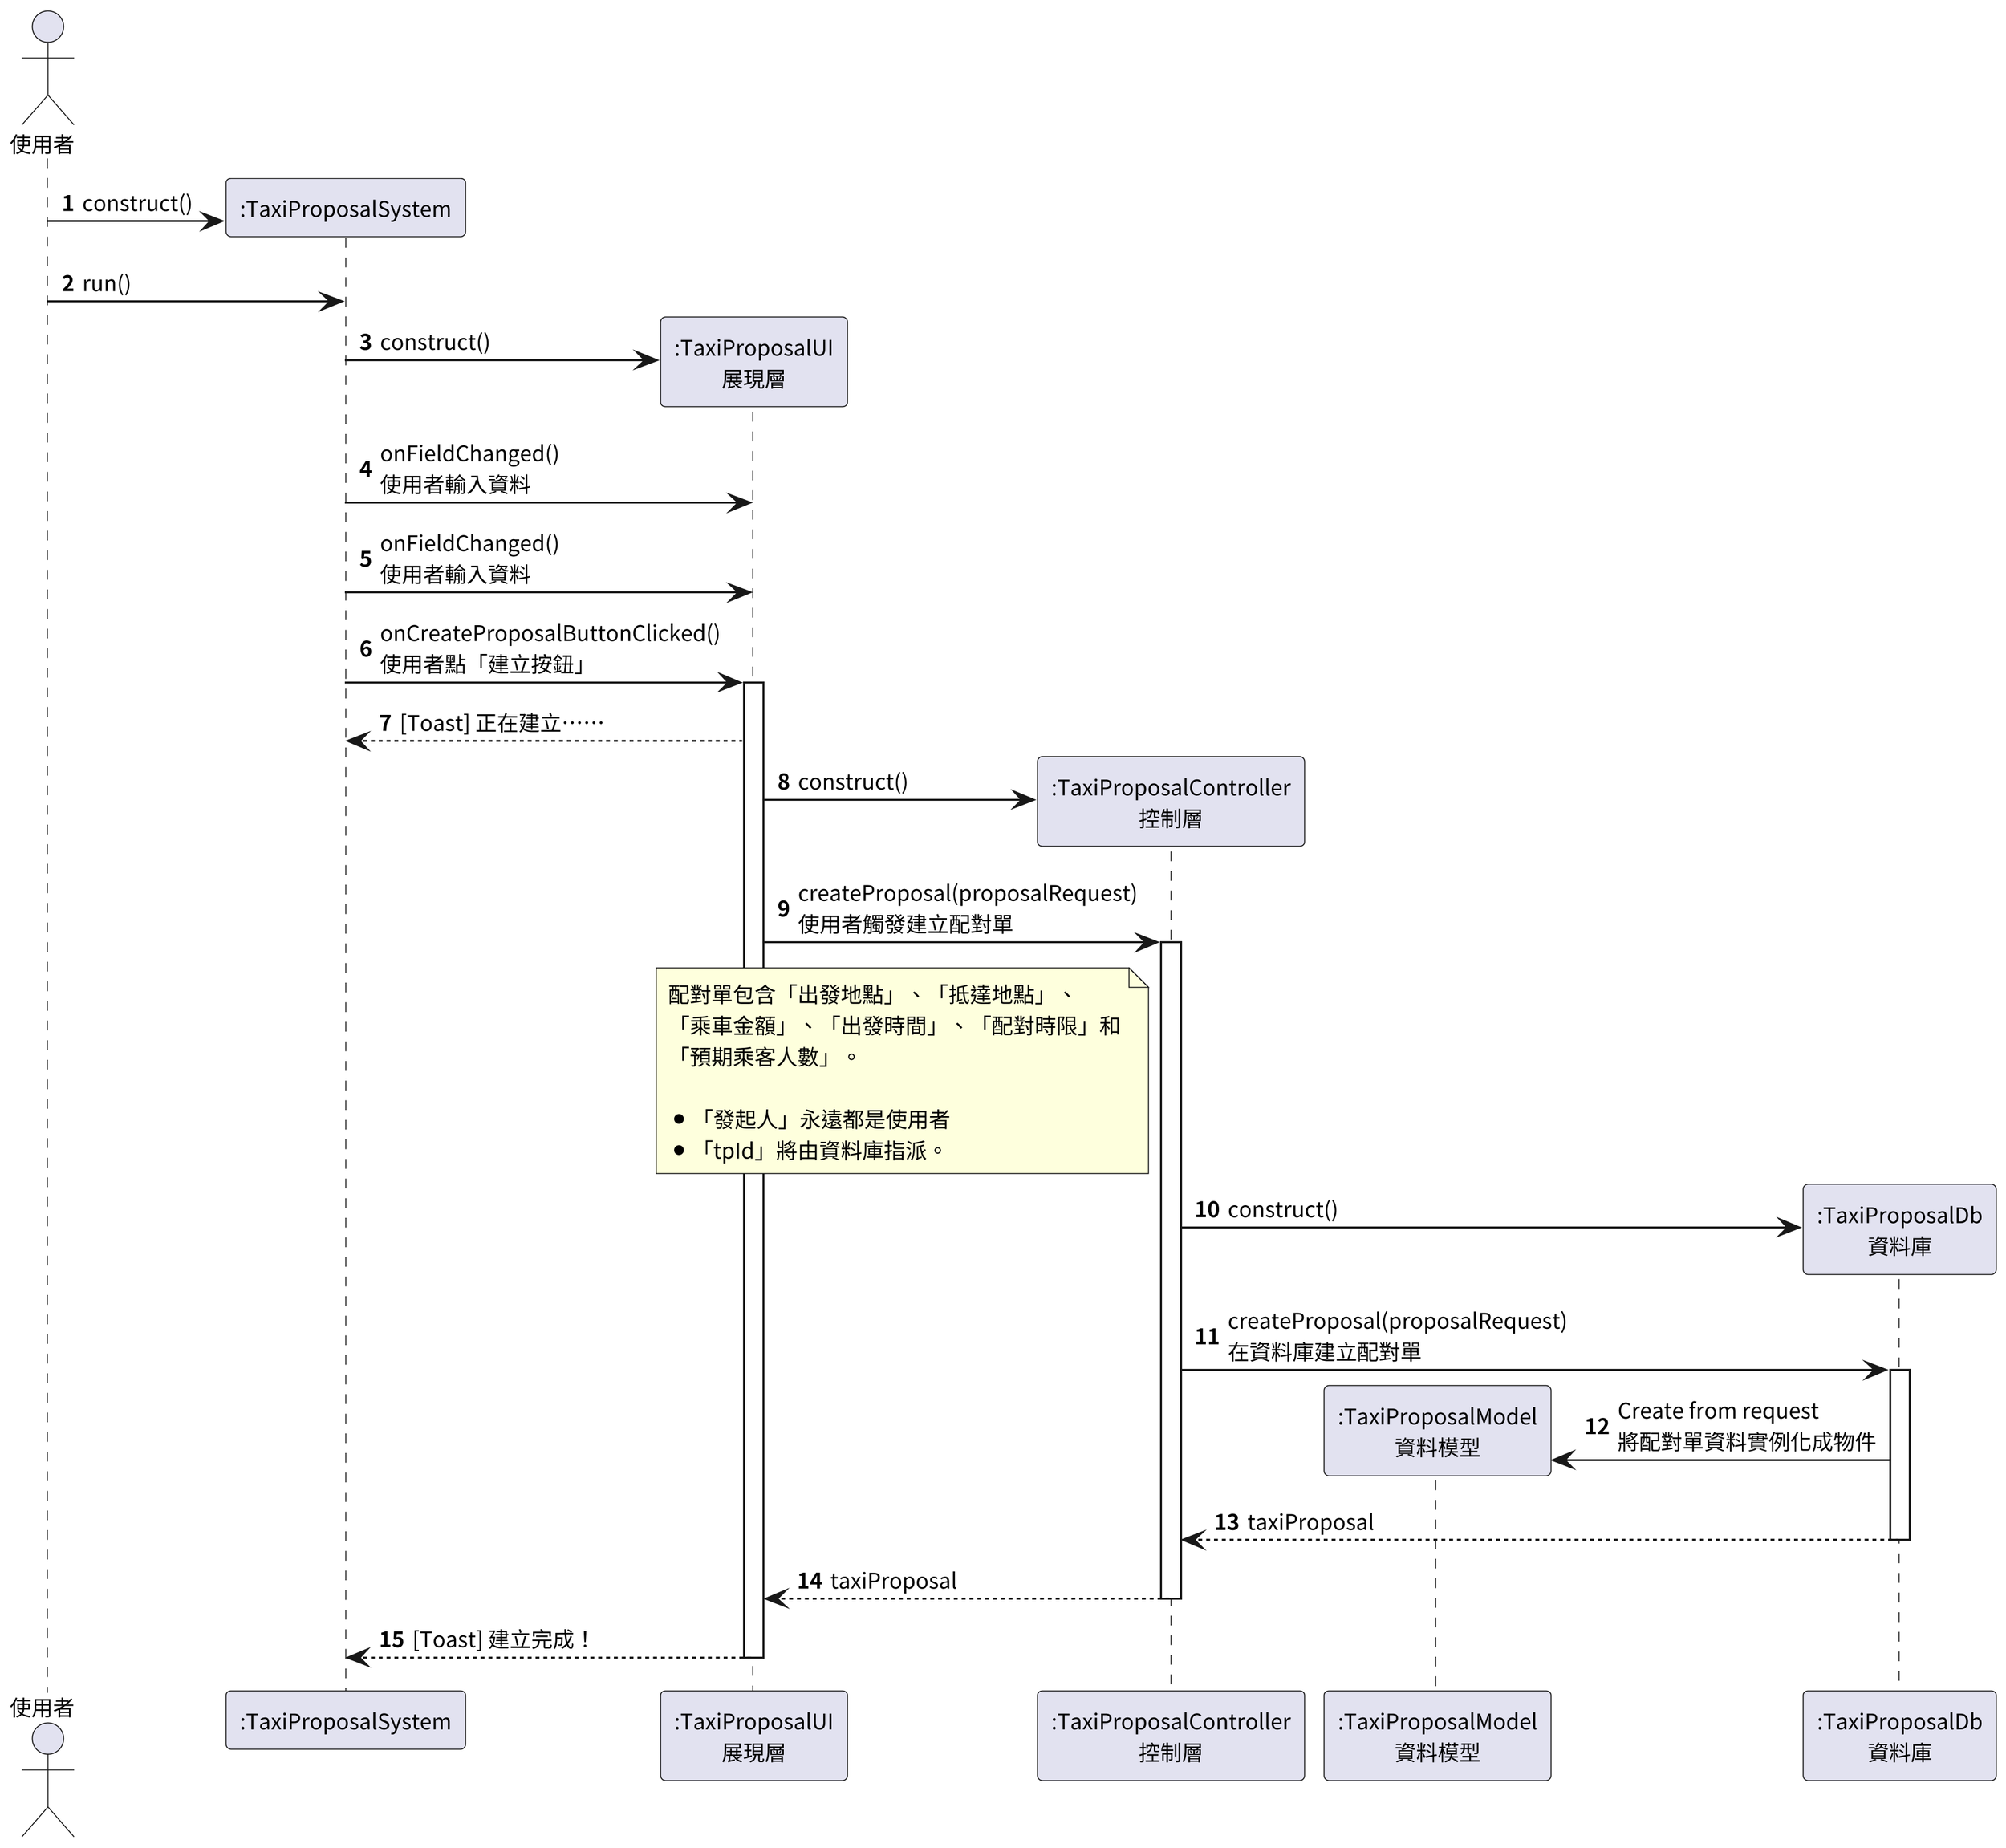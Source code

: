 @startuml TaxiProposalConstruct

autonumber
skinparam dpi 300
skinparam linetype ortho
skinparam defaultFontSize 11
skinparam defaultFontName "Noto Sans CJK TC"

actor Requester as "使用者"
participant TaxiProposalSystem as ":TaxiProposalSystem"
participant TaxiProposalUI as ":TaxiProposalUI\n展現層"
participant TaxiProposalController as ":TaxiProposalController\n控制層"
participant TaxiProposalModel as ":TaxiProposalModel\n資料模型"
participant TaxiProposalDb as ":TaxiProposalDb\n資料庫"

Requester -> TaxiProposalSystem **: construct()
Requester -> TaxiProposalSystem: run()
TaxiProposalSystem -> TaxiProposalUI **: construct()
TaxiProposalSystem -> TaxiProposalUI: onFieldChanged()\n使用者輸入資料
TaxiProposalSystem -> TaxiProposalUI: onFieldChanged()\n使用者輸入資料
TaxiProposalSystem -> TaxiProposalUI ++: onCreateProposalButtonClicked()\n使用者點「建立按鈕」
TaxiProposalSystem <-- TaxiProposalUI: [Toast] 正在建立⋯⋯

TaxiProposalUI -> TaxiProposalController **: construct()
TaxiProposalUI -> TaxiProposalController ++ : createProposal(proposalRequest)\n使用者觸發建立配對單
note left of TaxiProposalController
    配對單包含「出發地點」、「抵達地點」、
    「乘車金額」、「出發時間」、「配對時限」和
    「預期乘客人數」。

    * 「發起人」永遠都是使用者
    * 「tpId」將由資料庫指派。
end note

TaxiProposalController -> TaxiProposalDb **: construct()
TaxiProposalController -> TaxiProposalDb ++: createProposal(proposalRequest)\n在資料庫建立配對單
TaxiProposalDb -> TaxiProposalModel **: Create from request\n將配對單資料實例化成物件
return taxiProposal
return taxiProposal

return [Toast] 建立完成！
@enduml TaxiProposal

@startuml TaxiProposalWaitForPairing

autonumber
skinparam dpi 300
skinparam linetype ortho
skinparam defaultFontSize 11
skinparam defaultFontName "Noto Sans CJK TC"

actor Requester as "使用者"
participant TaxiProposalSystem as ":TaxiProposalSystem"
participant TaxiProposalUI as ":TaxiProposalUI\n展現層"
participant TaxiProposalController as ":TaxiProposalController\n控制層"
participant TaxiProposalDb as ":TaxiProposalDb\n資料庫"

Requester -> TaxiProposalSystem **: construct()
Requester -> TaxiProposalSystem: run()

TaxiProposalSystem -> TaxiProposalUI **: construct()
TaxiProposalSystem -> TaxiProposalUI ++: getStatus()\n取得配對單的狀態

TaxiProposalUI -> TaxiProposalController **: construct()
TaxiProposalUI -> TaxiProposalController ++: getStatus(tpId)\n取得配對單的狀態

TaxiProposalController -> TaxiProposalDb **: construct()
TaxiProposalController -> TaxiProposalDb ++: findProposal(tpId)\n在資料庫尋找配對單

break 沒有這個 ID 的配對單
    autonumber stop
    TaxiProposalController <-- TaxiProposalDb: null\n回傳空值
    TaxiProposalUI <-- TaxiProposalController: null\n回傳空值
    TaxiProposalSystem <-- TaxiProposalUI: [Popover] 沒有這個配對單
end

autonumber resume

create participant TaxiProposalModel as ":TaxiProposalModel\n資料模型"
TaxiProposalDb --> TaxiProposalModel: Create from request\n將配對單資料實例化成物件
return taxiProposalModel

TaxiProposalController -> TaxiProposalModel ++: getStatus()\n取得配對單物件的狀態

alt this.finished == true 完成配對
    TaxiProposalController <-- TaxiProposalModel: status: TaxiProposalStatus.Finished 配對單完成
else this.passengers.count() >= this.expectedPassengers 人數到齊
    TaxiProposalController <-- TaxiProposalModel: status: TaxiProposalStatus.Matched 配對成功
else this.pairBefore < now || this.departAt < now 配對或出發時間到
    TaxiProposalController <-- TaxiProposalModel: status: TaxiProposalStatus.Unmatched 配對失敗
else 時間還沒到，人還沒到齊
    TaxiProposalController <-- TaxiProposalModel --: status: TaxiProposalStatus.Waiting 等待配對
end

return status

alt status == TaxiProposalStatus.Finished 配對單完成
    TaxiProposalSystem <-- TaxiProposalUI: status = "配對單已完成"
else status == TaxiProposalStatus.Matched 配對成功
    TaxiProposalSystem <-- TaxiProposalUI: status = "配對成功"
else status == TaxiProposalStatus.Unmatched 配對失敗
    TaxiProposalSystem <-- TaxiProposalUI: status = "配對失敗"
else status == TaxiProposalStatus.Waiting 等待配對
    TaxiProposalSystem <-- TaxiProposalUI --: status = "等待配對"
end

@enduml TaxiProposalWaitForPairing

@startuml TaxiProposalGetFailReason

autonumber
skinparam dpi 300
skinparam linetype ortho
skinparam defaultFontSize 11
skinparam defaultFontName "Noto Sans CJK TC"

actor Requester as "使用者"
participant TaxiProposalSystem as ":TaxiProposalSystem"
participant TaxiProposalUI as ":TaxiProposalUI\n展現層"
participant TaxiProposalController as ":TaxiProposalController\n控制層"
participant TaxiProposalDb as ":TaxiProposalDb\n資料庫"

Requester -> TaxiProposalSystem **: construct()
Requester -> TaxiProposalSystem: run()

TaxiProposalSystem -> TaxiProposalUI **: construct()
TaxiProposalSystem -> TaxiProposalUI ++: getFailReason()\n取得配對失敗原因

TaxiProposalUI -> TaxiProposalController **: construct()
TaxiProposalUI -> TaxiProposalController ++: getFailReason(tpId)\n取得配對失敗原因

TaxiProposalController -> TaxiProposalDb ++: findProposal(tpId)\n在資料庫尋找配對單

break 沒有這個 ID 的配對單
    autonumber stop
    TaxiProposalController <-- TaxiProposalDb: null\n回傳空值
    TaxiProposalUI <-- TaxiProposalController: ""\n回傳空白字串
    TaxiProposalSystem <-- TaxiProposalUI: [Popover] 沒有這個配對單
end

autonumber resume

create participant TaxiProposalModel as ":TaxiProposalModel\n資料模型"
TaxiProposalDb --> TaxiProposalModel: Create from query result\n將配對單資料實例化成物件
return taxiProposalModel

TaxiProposalController -> TaxiProposalModel ++: getFailReason()\n取得配對失敗原因

alt this.finished == true 完成配對
    TaxiProposalController <-- TaxiProposalModel: ""\n回傳空白字串
else this.passengers.count() >= this.expectedPassengers 人數到齊
    TaxiProposalController <-- TaxiProposalModel: ""PAIR_FULL""\n回傳人數已滿
else this.pairBefore < now || this.departAt < now 配對或出發時間到
    TaxiProposalController <-- TaxiProposalModel: ""PAIR_EXPIRED""\n回傳配對時間已過
else 時間還沒到，人還沒到齊
    TaxiProposalController <-- TaxiProposalModel --: ""\n回傳空白字串
end

return reason

alt reason == "" 配對單完成
    TaxiProposalSystem <-- TaxiProposalUI: reason = "配對單已完成"
else reason == ""PAIR_FULL"" 人數已滿
    TaxiProposalSystem <-- TaxiProposalUI: reason = "人數已滿"
else reason == ""PAIR_EXPIRED"" 配對時間已過
    TaxiProposalSystem <-- TaxiProposalUI: reason = "配對時間已過"
else reason == "" 等待配對
    TaxiProposalSystem <-- TaxiProposalUI --: reason = "等待配對"
end

@enduml TaxiProposalGetFailReason

@startuml TaxiProposalFinish

autonumber
skinparam dpi 300
skinparam linetype ortho
skinparam defaultFontSize 11
skinparam defaultFontName "Noto Sans CJK TC"

actor Requester as "使用者"
participant TaxiProposalSystem as ":TaxiProposalSystem"
participant TaxiProposalUI as ":TaxiProposalUI\n展現層"
participant TaxiProposalController as ":TaxiProposalController\n控制層"
participant TaxiProposalDb as ":TaxiProposalDb\n資料庫"

Requester -> TaxiProposalSystem **: construct()
Requester -> TaxiProposalSystem: run()

TaxiProposalSystem -> TaxiProposalUI **: construct()
TaxiProposalSystem -> TaxiProposalUI ++: onFinishButtonClicked(tpId)\n點選 [完成配對] 按鈕

TaxiProposalUI -> TaxiProposalController **: construct()
TaxiProposalUI -> TaxiProposalController ++: finish(tpId)\n完成配對

TaxiProposalController -> TaxiProposalDb ++: updateProposal(tpId, finish=true)\n在資料庫更新配對單，將 finish 設為 true

break 沒有這個 ID 的配對單
    autonumber stop
    TaxiProposalController <-- TaxiProposalDb: NO_SUCH_PROPOSAL\n沒有這個配對單
    TaxiProposalUI <-- TaxiProposalController: NO_SUCH_PROPOSAL\n沒有這個配對單
    TaxiProposalSystem <-- TaxiProposalUI: [Popover] 沒有這個配對單
end

autonumber resume
return OK
return OK
return [Toast] 完成配對！


@enduml TaxiProposalFinish

@startuml RecordListRecords

autonumber
skinparam dpi 300
skinparam linetype ortho
skinparam defaultFontSize 11
skinparam defaultFontName "Noto Sans CJK TC"

actor Requester as "使用者"
participant RecordListSystem as ":RecordListSystem"
participant RecordListUI as ":RecordListUI\n展現層"
participant RecordController as ":RecordController\n控制層"
participant RecordDb as ":RecordDb\n預約紀錄資料庫"

Requester -> RecordListSystem **: construct()
Requester -> RecordListSystem: run()

RecordListSystem -> RecordListUI **: construct()
RecordListSystem -> RecordListUI ++: listRecords()\n查詢預約紀錄

RecordListUI -> RecordController **: construct()
RecordListUI -> RecordController ++: listRecords(studentId)\n列出學生的所有預約紀錄

RecordController -> RecordDb ++: listStudentRecords(studentId)\n在資料庫尋找學生的所有預約紀錄

break 沒有預約記錄
    autonumber stop
    RecordController <-- RecordDb: ""[]"" 空陣列
    RecordListUI <-- RecordController: ""[]"" 空陣列
    RecordListSystem <- RecordListUI: [UI] 空的預約紀錄
end

autonumber resume
loop 資料庫回傳的每一行
create participant RecordModel as ":RecordModel\n預約紀錄模型"
RecordDb --> RecordModel **: Create from query result\n將預約紀錄資料實例化成物件
end

return recordModels\n所有預約紀錄
return recordModels\n所有預約紀錄

loop 每一筆預約紀錄
    RecordListUI -> RecordListUI: 渲染
end

RecordListSystem <- RecordListUI: [UI] 預約紀錄

@enduml

@startuml BusInformationRetrieve

autonumber
skinparam dpi 300
skinparam linetype ortho
skinparam defaultFontSize 11
skinparam defaultFontName "Noto Sans CJK TC"

actor Requester as "使用者"
participant BusInformationSystem as ":BusInformationSystem"
participant BusInformationUI as ":BusInformationUI\n展現層"
participant BusInformationController as ":BusInformationController\n控制層"
participant BusInformationDb as ":BusInformationDb\n校車資訊資料庫"

Requester -> BusInformationSystem **: construct()
Requester -> BusInformationSystem: run()

BusInformationSystem -> BusInformationUI **: construct()
BusInformationSystem -> BusInformationUI ++: getBusInformation()\n取得校車資訊

BusInformationUI -> BusInformationController **: construct()
BusInformationUI -> BusInformationController ++: retrieveBusInformation(busId)\n取得校車資訊

BusInformationController -> BusInformationDb++: findBus(busId)\n在資料庫尋找指定 ID 的校車

break 沒有這個 ID 的校車
    autonumber stop
    BusInformationController <-- BusInformationDb: null 空值
    BusInformationUI <-- BusInformationController: null 空值
    BusInformationSystem <-- BusInformationUI: [Popover] 沒有這個校車
end

autonumber resume
create participant BusInformationModel as ":BusInformationModel"
BusInformationDb --> BusInformationModel: Create BusInformationModel\n將校車資訊資料實例化成物件
return busInformationModel 校車資訊

return busInformationModel 校車資訊

BusInformationUI -> BusInformationUI: 渲染校車資訊介面

BusInformationSystem <-- BusInformationUI: [UI] 校車資訊

@enduml
